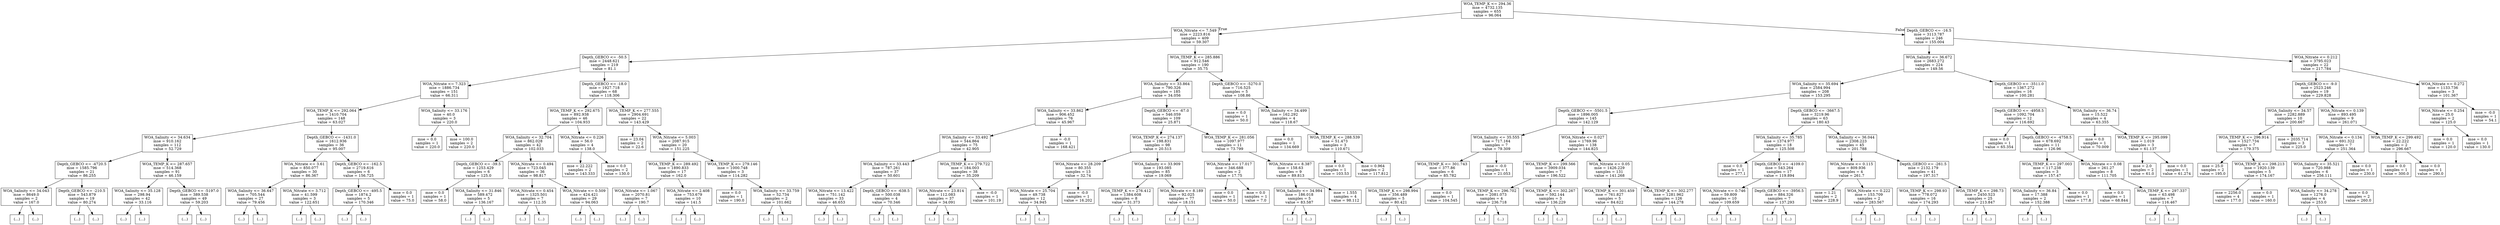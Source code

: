 digraph Tree {
node [shape=box] ;
0 [label="WOA_TEMP_K <= 294.36\nmse = 4732.135\nsamples = 655\nvalue = 96.064"] ;
1 [label="WOA_Nitrate <= 7.549\nmse = 2223.816\nsamples = 409\nvalue = 59.307"] ;
0 -> 1 [labeldistance=2.5, labelangle=45, headlabel="True"] ;
2 [label="Depth_GEBCO <= -50.5\nmse = 2448.621\nsamples = 219\nvalue = 81.1"] ;
1 -> 2 ;
3 [label="WOA_Nitrate <= 7.323\nmse = 1886.734\nsamples = 151\nvalue = 66.311"] ;
2 -> 3 ;
4 [label="WOA_TEMP_K <= 292.064\nmse = 1410.704\nsamples = 148\nvalue = 63.027"] ;
3 -> 4 ;
5 [label="WOA_Salinity <= 34.634\nmse = 910.162\nsamples = 112\nvalue = 52.729"] ;
4 -> 5 ;
6 [label="Depth_GEBCO <= -4720.5\nmse = 1585.796\nsamples = 21\nvalue = 86.255"] ;
5 -> 6 ;
7 [label="WOA_Salinity <= 34.043\nmse = 8649.0\nsamples = 2\nvalue = 167.0"] ;
6 -> 7 ;
8 [label="(...)"] ;
7 -> 8 ;
9 [label="(...)"] ;
7 -> 9 ;
10 [label="Depth_GEBCO <= -210.5\nmse = 543.879\nsamples = 19\nvalue = 80.274"] ;
6 -> 10 ;
11 [label="(...)"] ;
10 -> 11 ;
26 [label="(...)"] ;
10 -> 26 ;
45 [label="WOA_TEMP_K <= 287.657\nmse = 514.368\nsamples = 91\nvalue = 46.159"] ;
5 -> 45 ;
46 [label="WOA_Salinity <= 35.128\nmse = 298.94\nsamples = 42\nvalue = 33.116"] ;
45 -> 46 ;
47 [label="(...)"] ;
46 -> 47 ;
66 [label="(...)"] ;
46 -> 66 ;
105 [label="Depth_GEBCO <= -5197.0\nmse = 389.538\nsamples = 49\nvalue = 59.203"] ;
45 -> 105 ;
106 [label="(...)"] ;
105 -> 106 ;
107 [label="(...)"] ;
105 -> 107 ;
190 [label="Depth_GEBCO <= -1431.0\nmse = 1612.936\nsamples = 36\nvalue = 95.007"] ;
4 -> 190 ;
191 [label="WOA_Nitrate <= 3.61\nmse = 850.077\nsamples = 30\nvalue = 86.367"] ;
190 -> 191 ;
192 [label="WOA_Salinity <= 36.647\nmse = 705.544\nsamples = 27\nvalue = 79.456"] ;
191 -> 192 ;
193 [label="(...)"] ;
192 -> 193 ;
230 [label="(...)"] ;
192 -> 230 ;
243 [label="WOA_Nitrate <= 3.712\nmse = 41.599\nsamples = 3\nvalue = 122.651"] ;
191 -> 243 ;
244 [label="(...)"] ;
243 -> 244 ;
245 [label="(...)"] ;
243 -> 245 ;
248 [label="Depth_GEBCO <= -162.5\nmse = 2719.616\nsamples = 6\nvalue = 156.725"] ;
190 -> 248 ;
249 [label="Depth_GEBCO <= -495.5\nmse = 1874.2\nsamples = 5\nvalue = 170.346"] ;
248 -> 249 ;
250 [label="(...)"] ;
249 -> 250 ;
251 [label="(...)"] ;
249 -> 251 ;
254 [label="mse = 0.0\nsamples = 1\nvalue = 75.0"] ;
248 -> 254 ;
255 [label="WOA_Salinity <= 33.176\nmse = 40.0\nsamples = 3\nvalue = 220.0"] ;
3 -> 255 ;
256 [label="mse = 0.0\nsamples = 1\nvalue = 220.0"] ;
255 -> 256 ;
257 [label="mse = 100.0\nsamples = 2\nvalue = 220.0"] ;
255 -> 257 ;
258 [label="Depth_GEBCO <= -18.0\nmse = 1927.718\nsamples = 68\nvalue = 118.306"] ;
2 -> 258 ;
259 [label="WOA_TEMP_K <= 292.675\nmse = 892.938\nsamples = 46\nvalue = 104.933"] ;
258 -> 259 ;
260 [label="WOA_Salinity <= 32.704\nmse = 862.028\nsamples = 42\nvalue = 102.033"] ;
259 -> 260 ;
261 [label="Depth_GEBCO <= -39.5\nmse = 1253.429\nsamples = 6\nvalue = 125.0"] ;
260 -> 261 ;
262 [label="mse = 0.0\nsamples = 1\nvalue = 58.0"] ;
261 -> 262 ;
263 [label="WOA_Salinity <= 31.846\nmse = 589.472\nsamples = 5\nvalue = 136.167"] ;
261 -> 263 ;
264 [label="(...)"] ;
263 -> 264 ;
269 [label="(...)"] ;
263 -> 269 ;
272 [label="WOA_Nitrate <= 0.494\nmse = 723.045\nsamples = 36\nvalue = 98.817"] ;
260 -> 272 ;
273 [label="WOA_Nitrate <= 0.454\nmse = 1325.501\nsamples = 7\nvalue = 112.35"] ;
272 -> 273 ;
274 [label="(...)"] ;
273 -> 274 ;
279 [label="(...)"] ;
273 -> 279 ;
280 [label="WOA_Nitrate <= 0.509\nmse = 424.421\nsamples = 29\nvalue = 94.063"] ;
272 -> 280 ;
281 [label="(...)"] ;
280 -> 281 ;
282 [label="(...)"] ;
280 -> 282 ;
331 [label="WOA_Nitrate <= 0.226\nmse = 56.0\nsamples = 4\nvalue = 138.0"] ;
259 -> 331 ;
332 [label="mse = 22.222\nsamples = 2\nvalue = 143.333"] ;
331 -> 332 ;
333 [label="mse = 0.0\nsamples = 2\nvalue = 130.0"] ;
331 -> 333 ;
334 [label="WOA_TEMP_K <= 277.555\nmse = 2904.691\nsamples = 22\nvalue = 143.429"] ;
258 -> 334 ;
335 [label="mse = 23.04\nsamples = 2\nvalue = 22.6"] ;
334 -> 335 ;
336 [label="WOA_Nitrate <= 5.003\nmse = 2087.915\nsamples = 20\nvalue = 151.225"] ;
334 -> 336 ;
337 [label="WOA_TEMP_K <= 289.492\nmse = 1890.833\nsamples = 17\nvalue = 162.0"] ;
336 -> 337 ;
338 [label="WOA_Nitrate <= 1.067\nmse = 2070.81\nsamples = 7\nvalue = 190.7"] ;
337 -> 338 ;
339 [label="(...)"] ;
338 -> 339 ;
342 [label="(...)"] ;
338 -> 342 ;
349 [label="WOA_Nitrate <= 2.408\nmse = 753.679\nsamples = 10\nvalue = 141.5"] ;
337 -> 349 ;
350 [label="(...)"] ;
349 -> 350 ;
357 [label="(...)"] ;
349 -> 357 ;
368 [label="WOA_TEMP_K <= 279.146\nmse = 1000.748\nsamples = 3\nvalue = 114.282"] ;
336 -> 368 ;
369 [label="mse = 0.0\nsamples = 1\nvalue = 190.0"] ;
368 -> 369 ;
370 [label="WOA_Salinity <= 33.759\nmse = 52.734\nsamples = 2\nvalue = 101.662"] ;
368 -> 370 ;
371 [label="(...)"] ;
370 -> 371 ;
372 [label="(...)"] ;
370 -> 372 ;
373 [label="WOA_TEMP_K <= 285.886\nmse = 912.546\nsamples = 190\nvalue = 35.75"] ;
1 -> 373 ;
374 [label="WOA_Salinity <= 33.864\nmse = 790.326\nsamples = 185\nvalue = 34.056"] ;
373 -> 374 ;
375 [label="WOA_Salinity <= 33.862\nmse = 906.452\nsamples = 76\nvalue = 45.967"] ;
374 -> 375 ;
376 [label="WOA_Salinity <= 33.492\nmse = 544.864\nsamples = 75\nvalue = 42.905"] ;
375 -> 376 ;
377 [label="WOA_Salinity <= 33.443\nmse = 787.261\nsamples = 37\nvalue = 50.601"] ;
376 -> 377 ;
378 [label="WOA_Nitrate <= 13.422\nmse = 751.142\nsamples = 33\nvalue = 46.653"] ;
377 -> 378 ;
379 [label="(...)"] ;
378 -> 379 ;
380 [label="(...)"] ;
378 -> 380 ;
403 [label="Depth_GEBCO <= -638.5\nmse = 500.038\nsamples = 4\nvalue = 70.346"] ;
377 -> 403 ;
404 [label="(...)"] ;
403 -> 404 ;
405 [label="(...)"] ;
403 -> 405 ;
408 [label="WOA_TEMP_K <= 279.722\nmse = 184.003\nsamples = 38\nvalue = 35.209"] ;
376 -> 408 ;
409 [label="WOA_Nitrate <= 23.814\nmse = 112.083\nsamples = 37\nvalue = 34.091"] ;
408 -> 409 ;
410 [label="(...)"] ;
409 -> 410 ;
441 [label="(...)"] ;
409 -> 441 ;
480 [label="mse = -0.0\nsamples = 1\nvalue = 101.19"] ;
408 -> 480 ;
481 [label="mse = -0.0\nsamples = 1\nvalue = 168.421"] ;
375 -> 481 ;
482 [label="Depth_GEBCO <= -67.0\nmse = 546.059\nsamples = 109\nvalue = 25.871"] ;
374 -> 482 ;
483 [label="WOA_TEMP_K <= 274.137\nmse = 198.831\nsamples = 98\nvalue = 20.513"] ;
482 -> 483 ;
484 [label="WOA_Nitrate <= 28.209\nmse = 80.355\nsamples = 13\nvalue = 32.74"] ;
483 -> 484 ;
485 [label="WOA_Nitrate <= 25.704\nmse = 49.738\nsamples = 12\nvalue = 34.945"] ;
484 -> 485 ;
486 [label="(...)"] ;
485 -> 486 ;
505 [label="(...)"] ;
485 -> 505 ;
508 [label="mse = -0.0\nsamples = 1\nvalue = 16.202"] ;
484 -> 508 ;
509 [label="WOA_Salinity <= 33.909\nmse = 193.085\nsamples = 85\nvalue = 19.069"] ;
483 -> 509 ;
510 [label="WOA_TEMP_K <= 276.412\nmse = 1384.608\nsamples = 8\nvalue = 31.373"] ;
509 -> 510 ;
511 [label="(...)"] ;
510 -> 511 ;
522 [label="(...)"] ;
510 -> 522 ;
523 [label="WOA_Nitrate <= 8.189\nmse = 92.025\nsamples = 77\nvalue = 18.151"] ;
509 -> 523 ;
524 [label="(...)"] ;
523 -> 524 ;
539 [label="(...)"] ;
523 -> 539 ;
622 [label="WOA_TEMP_K <= 281.056\nmse = 1097.977\nsamples = 11\nvalue = 73.799"] ;
482 -> 622 ;
623 [label="WOA_Nitrate <= 17.017\nmse = 346.688\nsamples = 2\nvalue = 17.75"] ;
622 -> 623 ;
624 [label="mse = 0.0\nsamples = 1\nvalue = 50.0"] ;
623 -> 624 ;
625 [label="mse = 0.0\nsamples = 1\nvalue = 7.0"] ;
623 -> 625 ;
626 [label="WOA_Nitrate <= 8.387\nmse = 158.63\nsamples = 9\nvalue = 89.813"] ;
622 -> 626 ;
627 [label="WOA_Salinity <= 34.984\nmse = 186.018\nsamples = 5\nvalue = 83.587"] ;
626 -> 627 ;
628 [label="(...)"] ;
627 -> 628 ;
629 [label="(...)"] ;
627 -> 629 ;
630 [label="mse = 1.555\nsamples = 4\nvalue = 98.112"] ;
626 -> 630 ;
631 [label="Depth_GEBCO <= -5270.0\nmse = 716.525\nsamples = 5\nvalue = 108.86"] ;
373 -> 631 ;
632 [label="mse = 0.0\nsamples = 1\nvalue = 50.0"] ;
631 -> 632 ;
633 [label="WOA_Salinity <= 34.499\nmse = 162.292\nsamples = 4\nvalue = 118.67"] ;
631 -> 633 ;
634 [label="mse = 0.0\nsamples = 1\nvalue = 134.669"] ;
633 -> 634 ;
635 [label="WOA_TEMP_K <= 288.539\nmse = 51.473\nsamples = 3\nvalue = 110.671"] ;
633 -> 635 ;
636 [label="mse = 0.0\nsamples = 1\nvalue = 103.53"] ;
635 -> 636 ;
637 [label="mse = 0.964\nsamples = 2\nvalue = 117.812"] ;
635 -> 637 ;
638 [label="Depth_GEBCO <= -16.5\nmse = 3113.787\nsamples = 246\nvalue = 155.004"] ;
0 -> 638 [labeldistance=2.5, labelangle=-45, headlabel="False"] ;
639 [label="WOA_Salinity <= 36.672\nmse = 2683.272\nsamples = 224\nvalue = 149.56"] ;
638 -> 639 ;
640 [label="WOA_Salinity <= 35.694\nmse = 2584.994\nsamples = 208\nvalue = 153.295"] ;
639 -> 640 ;
641 [label="Depth_GEBCO <= -5501.5\nmse = 1896.005\nsamples = 145\nvalue = 142.129"] ;
640 -> 641 ;
642 [label="WOA_Salinity <= 35.555\nmse = 717.164\nsamples = 7\nvalue = 79.309"] ;
641 -> 642 ;
643 [label="WOA_TEMP_K <= 301.743\nmse = 377.86\nsamples = 6\nvalue = 85.782"] ;
642 -> 643 ;
644 [label="WOA_TEMP_K <= 298.994\nmse = 356.489\nsamples = 5\nvalue = 80.421"] ;
643 -> 644 ;
645 [label="(...)"] ;
644 -> 645 ;
650 [label="(...)"] ;
644 -> 650 ;
653 [label="mse = 0.0\nsamples = 1\nvalue = 104.545"] ;
643 -> 653 ;
654 [label="mse = -0.0\nsamples = 1\nvalue = 21.053"] ;
642 -> 654 ;
655 [label="WOA_Nitrate <= 0.027\nmse = 1769.96\nsamples = 138\nvalue = 144.825"] ;
641 -> 655 ;
656 [label="WOA_TEMP_K <= 299.566\nmse = 3909.034\nsamples = 7\nvalue = 196.522"] ;
655 -> 656 ;
657 [label="WOA_TEMP_K <= 296.702\nmse = 2081.073\nsamples = 4\nvalue = 236.718"] ;
656 -> 657 ;
658 [label="(...)"] ;
657 -> 658 ;
661 [label="(...)"] ;
657 -> 661 ;
664 [label="WOA_TEMP_K <= 302.267\nmse = 592.144\nsamples = 3\nvalue = 136.229"] ;
656 -> 664 ;
665 [label="(...)"] ;
664 -> 665 ;
668 [label="(...)"] ;
664 -> 668 ;
669 [label="WOA_Nitrate <= 0.05\nmse = 1426.229\nsamples = 131\nvalue = 141.268"] ;
655 -> 669 ;
670 [label="WOA_TEMP_K <= 301.459\nmse = 761.827\nsamples = 5\nvalue = 84.622"] ;
669 -> 670 ;
671 [label="(...)"] ;
670 -> 671 ;
678 [label="(...)"] ;
670 -> 678 ;
679 [label="WOA_TEMP_K <= 302.277\nmse = 1281.962\nsamples = 126\nvalue = 144.278"] ;
669 -> 679 ;
680 [label="(...)"] ;
679 -> 680 ;
873 [label="(...)"] ;
679 -> 873 ;
880 [label="Depth_GEBCO <= -3667.5\nmse = 3219.96\nsamples = 63\nvalue = 180.43"] ;
640 -> 880 ;
881 [label="WOA_Salinity <= 35.785\nmse = 1374.977\nsamples = 18\nvalue = 125.508"] ;
880 -> 881 ;
882 [label="mse = 0.0\nsamples = 1\nvalue = 277.1"] ;
881 -> 882 ;
883 [label="Depth_GEBCO <= -4109.0\nmse = 543.264\nsamples = 17\nvalue = 119.894"] ;
881 -> 883 ;
884 [label="WOA_Nitrate <= 0.746\nmse = 59.809\nsamples = 10\nvalue = 109.659"] ;
883 -> 884 ;
885 [label="(...)"] ;
884 -> 885 ;
898 [label="(...)"] ;
884 -> 898 ;
901 [label="Depth_GEBCO <= -3956.5\nmse = 884.326\nsamples = 7\nvalue = 137.293"] ;
883 -> 901 ;
902 [label="(...)"] ;
901 -> 902 ;
905 [label="(...)"] ;
901 -> 905 ;
914 [label="WOA_Salinity <= 36.044\nmse = 2308.223\nsamples = 45\nvalue = 201.788"] ;
880 -> 914 ;
915 [label="WOA_Nitrate <= 0.115\nmse = 809.936\nsamples = 4\nvalue = 261.7"] ;
914 -> 915 ;
916 [label="mse = 1.21\nsamples = 2\nvalue = 228.9"] ;
915 -> 916 ;
917 [label="WOA_Nitrate <= 0.222\nmse = 153.709\nsamples = 2\nvalue = 283.567"] ;
915 -> 917 ;
918 [label="(...)"] ;
917 -> 918 ;
919 [label="(...)"] ;
917 -> 919 ;
920 [label="Depth_GEBCO <= -261.5\nmse = 2132.179\nsamples = 41\nvalue = 197.317"] ;
914 -> 920 ;
921 [label="WOA_TEMP_K <= 298.93\nmse = 778.072\nsamples = 16\nvalue = 174.293"] ;
920 -> 921 ;
922 [label="(...)"] ;
921 -> 922 ;
937 [label="(...)"] ;
921 -> 937 ;
942 [label="WOA_TEMP_K <= 298.73\nmse = 2450.523\nsamples = 25\nvalue = 213.847"] ;
920 -> 942 ;
943 [label="(...)"] ;
942 -> 943 ;
958 [label="(...)"] ;
942 -> 958 ;
971 [label="Depth_GEBCO <= -3511.0\nmse = 1367.272\nsamples = 16\nvalue = 100.281"] ;
639 -> 971 ;
972 [label="Depth_GEBCO <= -4958.5\nmse = 1092.704\nsamples = 12\nvalue = 116.692"] ;
971 -> 972 ;
973 [label="mse = 0.0\nsamples = 1\nvalue = 65.354"] ;
972 -> 973 ;
974 [label="Depth_GEBCO <= -4758.5\nmse = 678.692\nsamples = 11\nvalue = 126.96"] ;
972 -> 974 ;
975 [label="WOA_TEMP_K <= 297.003\nmse = 117.238\nsamples = 3\nvalue = 157.47"] ;
974 -> 975 ;
976 [label="WOA_Salinity <= 36.84\nmse = 17.388\nsamples = 2\nvalue = 152.388"] ;
975 -> 976 ;
977 [label="(...)"] ;
976 -> 977 ;
978 [label="(...)"] ;
976 -> 978 ;
979 [label="mse = 0.0\nsamples = 1\nvalue = 177.8"] ;
975 -> 979 ;
980 [label="WOA_Nitrate <= 0.08\nmse = 261.27\nsamples = 8\nvalue = 111.705"] ;
974 -> 980 ;
981 [label="mse = 0.0\nsamples = 1\nvalue = 68.844"] ;
980 -> 981 ;
982 [label="WOA_TEMP_K <= 297.337\nmse = 63.498\nsamples = 7\nvalue = 116.467"] ;
980 -> 982 ;
983 [label="(...)"] ;
982 -> 983 ;
986 [label="(...)"] ;
982 -> 986 ;
993 [label="WOA_Salinity <= 36.74\nmse = 15.522\nsamples = 4\nvalue = 63.355"] ;
971 -> 993 ;
994 [label="mse = 0.0\nsamples = 1\nvalue = 70.009"] ;
993 -> 994 ;
995 [label="WOA_TEMP_K <= 295.099\nmse = 1.019\nsamples = 3\nvalue = 61.137"] ;
993 -> 995 ;
996 [label="mse = 2.0\nsamples = 2\nvalue = 61.0"] ;
995 -> 996 ;
997 [label="mse = 0.0\nsamples = 1\nvalue = 61.274"] ;
995 -> 997 ;
998 [label="WOA_Nitrate <= 0.212\nmse = 3795.023\nsamples = 22\nvalue = 217.784"] ;
638 -> 998 ;
999 [label="Depth_GEBCO <= -9.0\nmse = 2523.246\nsamples = 19\nvalue = 229.828"] ;
998 -> 999 ;
1000 [label="WOA_Salinity <= 34.57\nmse = 2282.889\nsamples = 10\nvalue = 200.667"] ;
999 -> 1000 ;
1001 [label="WOA_TEMP_K <= 296.914\nmse = 1527.734\nsamples = 7\nvalue = 179.375"] ;
1000 -> 1001 ;
1002 [label="mse = 25.0\nsamples = 2\nvalue = 195.0"] ;
1001 -> 1002 ;
1003 [label="WOA_TEMP_K <= 298.213\nmse = 1920.139\nsamples = 5\nvalue = 174.167"] ;
1001 -> 1003 ;
1004 [label="mse = 2256.0\nsamples = 4\nvalue = 177.0"] ;
1003 -> 1004 ;
1005 [label="mse = 0.0\nsamples = 1\nvalue = 160.0"] ;
1003 -> 1005 ;
1006 [label="mse = 2035.714\nsamples = 3\nvalue = 225.0"] ;
1000 -> 1006 ;
1007 [label="WOA_Nitrate <= 0.139\nmse = 893.495\nsamples = 9\nvalue = 261.071"] ;
999 -> 1007 ;
1008 [label="WOA_Nitrate <= 0.134\nmse = 691.322\nsamples = 7\nvalue = 251.364"] ;
1007 -> 1008 ;
1009 [label="WOA_Salinity <= 35.521\nmse = 720.988\nsamples = 6\nvalue = 256.111"] ;
1008 -> 1009 ;
1010 [label="WOA_Salinity <= 34.278\nmse = 1276.0\nsamples = 4\nvalue = 253.0"] ;
1009 -> 1010 ;
1011 [label="(...)"] ;
1010 -> 1011 ;
1012 [label="(...)"] ;
1010 -> 1012 ;
1013 [label="mse = 0.0\nsamples = 2\nvalue = 260.0"] ;
1009 -> 1013 ;
1014 [label="mse = 0.0\nsamples = 1\nvalue = 230.0"] ;
1008 -> 1014 ;
1015 [label="WOA_TEMP_K <= 299.492\nmse = 22.222\nsamples = 2\nvalue = 296.667"] ;
1007 -> 1015 ;
1016 [label="mse = 0.0\nsamples = 1\nvalue = 300.0"] ;
1015 -> 1016 ;
1017 [label="mse = 0.0\nsamples = 1\nvalue = 290.0"] ;
1015 -> 1017 ;
1018 [label="WOA_Nitrate <= 0.272\nmse = 1133.736\nsamples = 3\nvalue = 101.367"] ;
998 -> 1018 ;
1019 [label="WOA_Nitrate <= 0.254\nmse = 25.0\nsamples = 2\nvalue = 125.0"] ;
1018 -> 1019 ;
1020 [label="mse = 0.0\nsamples = 1\nvalue = 120.0"] ;
1019 -> 1020 ;
1021 [label="mse = 0.0\nsamples = 1\nvalue = 130.0"] ;
1019 -> 1021 ;
1022 [label="mse = -0.0\nsamples = 1\nvalue = 54.1"] ;
1018 -> 1022 ;
}